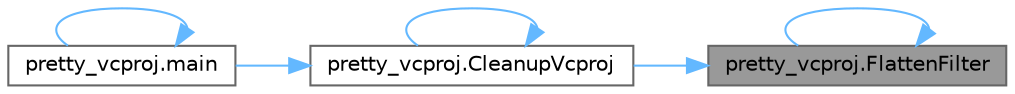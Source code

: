 digraph "pretty_vcproj.FlattenFilter"
{
 // LATEX_PDF_SIZE
  bgcolor="transparent";
  edge [fontname=Helvetica,fontsize=10,labelfontname=Helvetica,labelfontsize=10];
  node [fontname=Helvetica,fontsize=10,shape=box,height=0.2,width=0.4];
  rankdir="RL";
  Node1 [id="Node000001",label="pretty_vcproj.FlattenFilter",height=0.2,width=0.4,color="gray40", fillcolor="grey60", style="filled", fontcolor="black",tooltip=" "];
  Node1 -> Node2 [id="edge11_Node000001_Node000002",dir="back",color="steelblue1",style="solid",tooltip=" "];
  Node2 [id="Node000002",label="pretty_vcproj.CleanupVcproj",height=0.2,width=0.4,color="grey40", fillcolor="white", style="filled",URL="$namespacepretty__vcproj.html#afa24917a60ef1b0a1d2672afca2fd8e7",tooltip=" "];
  Node2 -> Node2 [id="edge12_Node000002_Node000002",dir="back",color="steelblue1",style="solid",tooltip=" "];
  Node2 -> Node3 [id="edge13_Node000002_Node000003",dir="back",color="steelblue1",style="solid",tooltip=" "];
  Node3 [id="Node000003",label="pretty_vcproj.main",height=0.2,width=0.4,color="grey40", fillcolor="white", style="filled",URL="$namespacepretty__vcproj.html#ad9f0172dac5a27257adff0ac7853d9f8",tooltip=" "];
  Node3 -> Node3 [id="edge14_Node000003_Node000003",dir="back",color="steelblue1",style="solid",tooltip=" "];
  Node1 -> Node1 [id="edge15_Node000001_Node000001",dir="back",color="steelblue1",style="solid",tooltip=" "];
}
